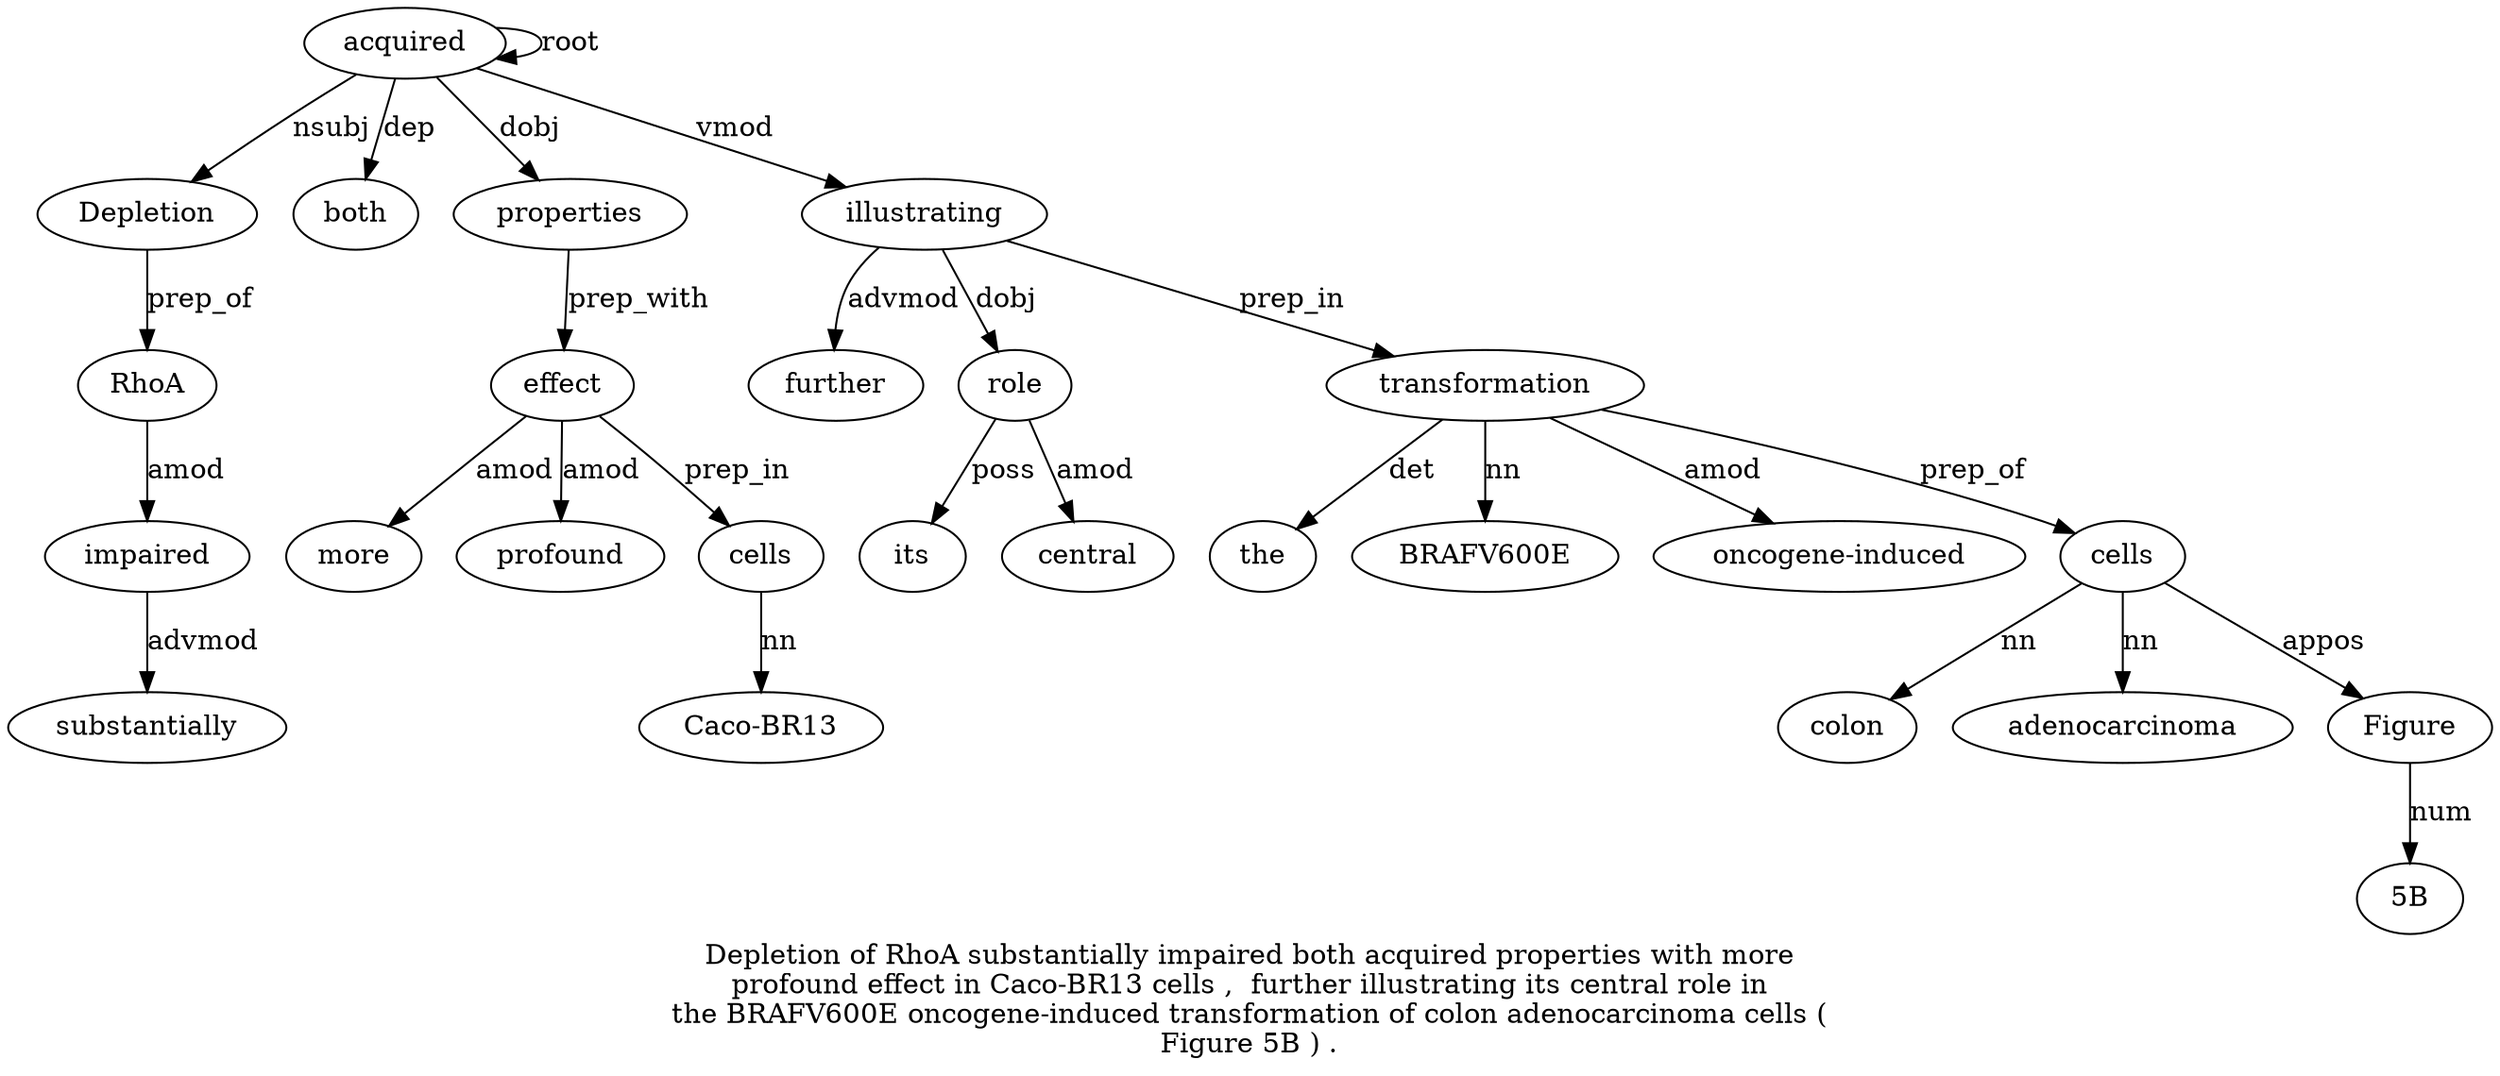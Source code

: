 digraph "Depletion of RhoA substantially impaired both acquired properties with more profound effect in Caco-BR13 cells ,  further illustrating its central role in the BRAFV600E oncogene-induced transformation of colon adenocarcinoma cells ( Figure 5B ) ." {
label="Depletion of RhoA substantially impaired both acquired properties with more
profound effect in Caco-BR13 cells ,  further illustrating its central role in
the BRAFV600E oncogene-induced transformation of colon adenocarcinoma cells (
Figure 5B ) .";
acquired7 [style=filled, fillcolor=white, label=acquired];
Depletion1 [style=filled, fillcolor=white, label=Depletion];
acquired7 -> Depletion1  [label=nsubj];
RhoA3 [style=filled, fillcolor=white, label=RhoA];
Depletion1 -> RhoA3  [label=prep_of];
impaired5 [style=filled, fillcolor=white, label=impaired];
substantially4 [style=filled, fillcolor=white, label=substantially];
impaired5 -> substantially4  [label=advmod];
RhoA3 -> impaired5  [label=amod];
both6 [style=filled, fillcolor=white, label=both];
acquired7 -> both6  [label=dep];
acquired7 -> acquired7  [label=root];
properties8 [style=filled, fillcolor=white, label=properties];
acquired7 -> properties8  [label=dobj];
effect12 [style=filled, fillcolor=white, label=effect];
more10 [style=filled, fillcolor=white, label=more];
effect12 -> more10  [label=amod];
profound11 [style=filled, fillcolor=white, label=profound];
effect12 -> profound11  [label=amod];
properties8 -> effect12  [label=prep_with];
cells15 [style=filled, fillcolor=white, label=cells];
"Caco-BR134" [style=filled, fillcolor=white, label="Caco-BR13"];
cells15 -> "Caco-BR134"  [label=nn];
effect12 -> cells15  [label=prep_in];
illustrating18 [style=filled, fillcolor=white, label=illustrating];
further17 [style=filled, fillcolor=white, label=further];
illustrating18 -> further17  [label=advmod];
acquired7 -> illustrating18  [label=vmod];
role21 [style=filled, fillcolor=white, label=role];
its19 [style=filled, fillcolor=white, label=its];
role21 -> its19  [label=poss];
central20 [style=filled, fillcolor=white, label=central];
role21 -> central20  [label=amod];
illustrating18 -> role21  [label=dobj];
transformation26 [style=filled, fillcolor=white, label=transformation];
the23 [style=filled, fillcolor=white, label=the];
transformation26 -> the23  [label=det];
BRAFV600E24 [style=filled, fillcolor=white, label=BRAFV600E];
transformation26 -> BRAFV600E24  [label=nn];
"oncogene-induced25" [style=filled, fillcolor=white, label="oncogene-induced"];
transformation26 -> "oncogene-induced25"  [label=amod];
illustrating18 -> transformation26  [label=prep_in];
cells30 [style=filled, fillcolor=white, label=cells];
colon28 [style=filled, fillcolor=white, label=colon];
cells30 -> colon28  [label=nn];
adenocarcinoma29 [style=filled, fillcolor=white, label=adenocarcinoma];
cells30 -> adenocarcinoma29  [label=nn];
transformation26 -> cells30  [label=prep_of];
Figure32 [style=filled, fillcolor=white, label=Figure];
cells30 -> Figure32  [label=appos];
"5B33" [style=filled, fillcolor=white, label="5B"];
Figure32 -> "5B33"  [label=num];
}
